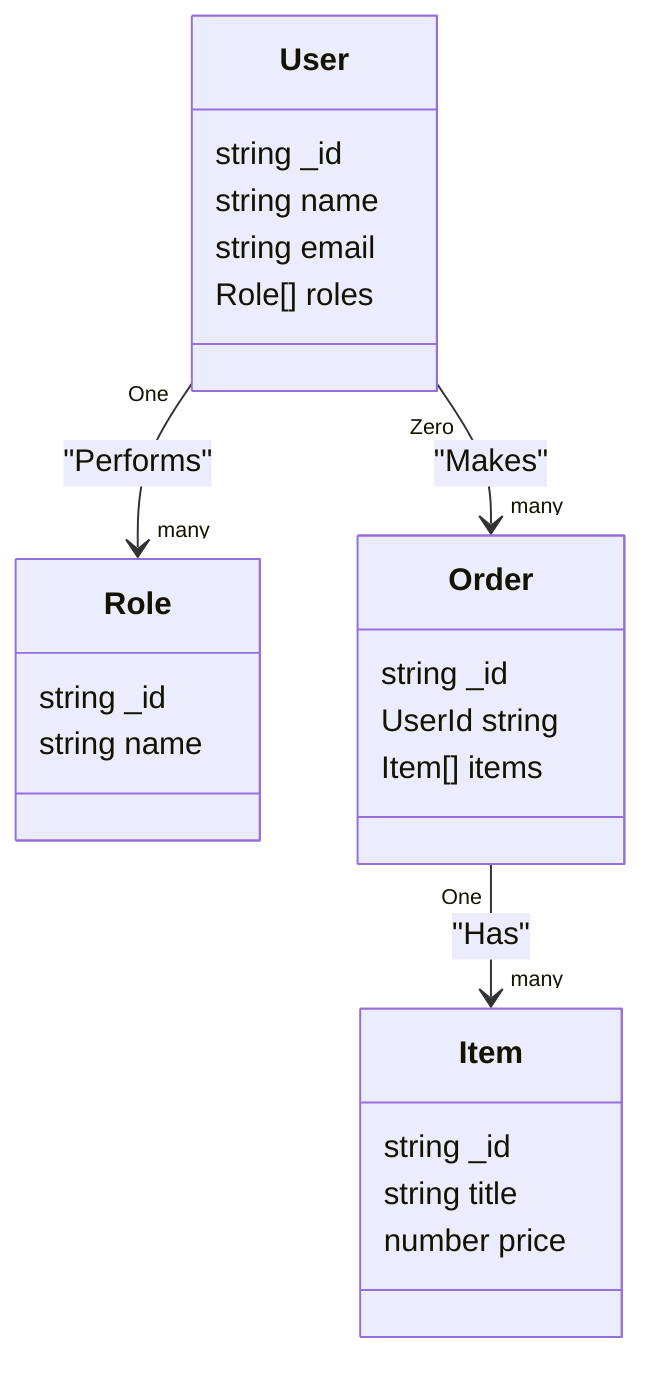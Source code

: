 classDiagram
    class User {
        string _id
        string name
        string email
        Role[] roles
    }
    class Role {
        string _id
        string name
    }
    User "One" --> "many" Role : "Performs"
    class Order {
        string _id
        UserId string
        Item[] items
    }
    class Item {
        string _id
        string title
        number price
    }
    Order "One" --> "many" Item : "Has"
    User "Zero" --> "many" Order : "Makes"